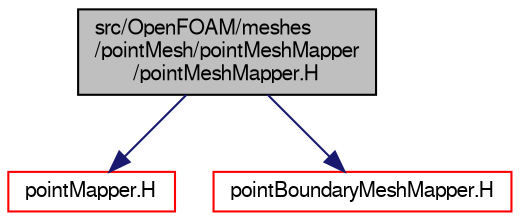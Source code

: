 digraph "src/OpenFOAM/meshes/pointMesh/pointMeshMapper/pointMeshMapper.H"
{
  bgcolor="transparent";
  edge [fontname="FreeSans",fontsize="10",labelfontname="FreeSans",labelfontsize="10"];
  node [fontname="FreeSans",fontsize="10",shape=record];
  Node0 [label="src/OpenFOAM/meshes\l/pointMesh/pointMeshMapper\l/pointMeshMapper.H",height=0.2,width=0.4,color="black", fillcolor="grey75", style="filled", fontcolor="black"];
  Node0 -> Node1 [color="midnightblue",fontsize="10",style="solid",fontname="FreeSans"];
  Node1 [label="pointMapper.H",height=0.2,width=0.4,color="red",URL="$a11411.html"];
  Node0 -> Node84 [color="midnightblue",fontsize="10",style="solid",fontname="FreeSans"];
  Node84 [label="pointBoundaryMeshMapper.H",height=0.2,width=0.4,color="red",URL="$a11405.html"];
}
